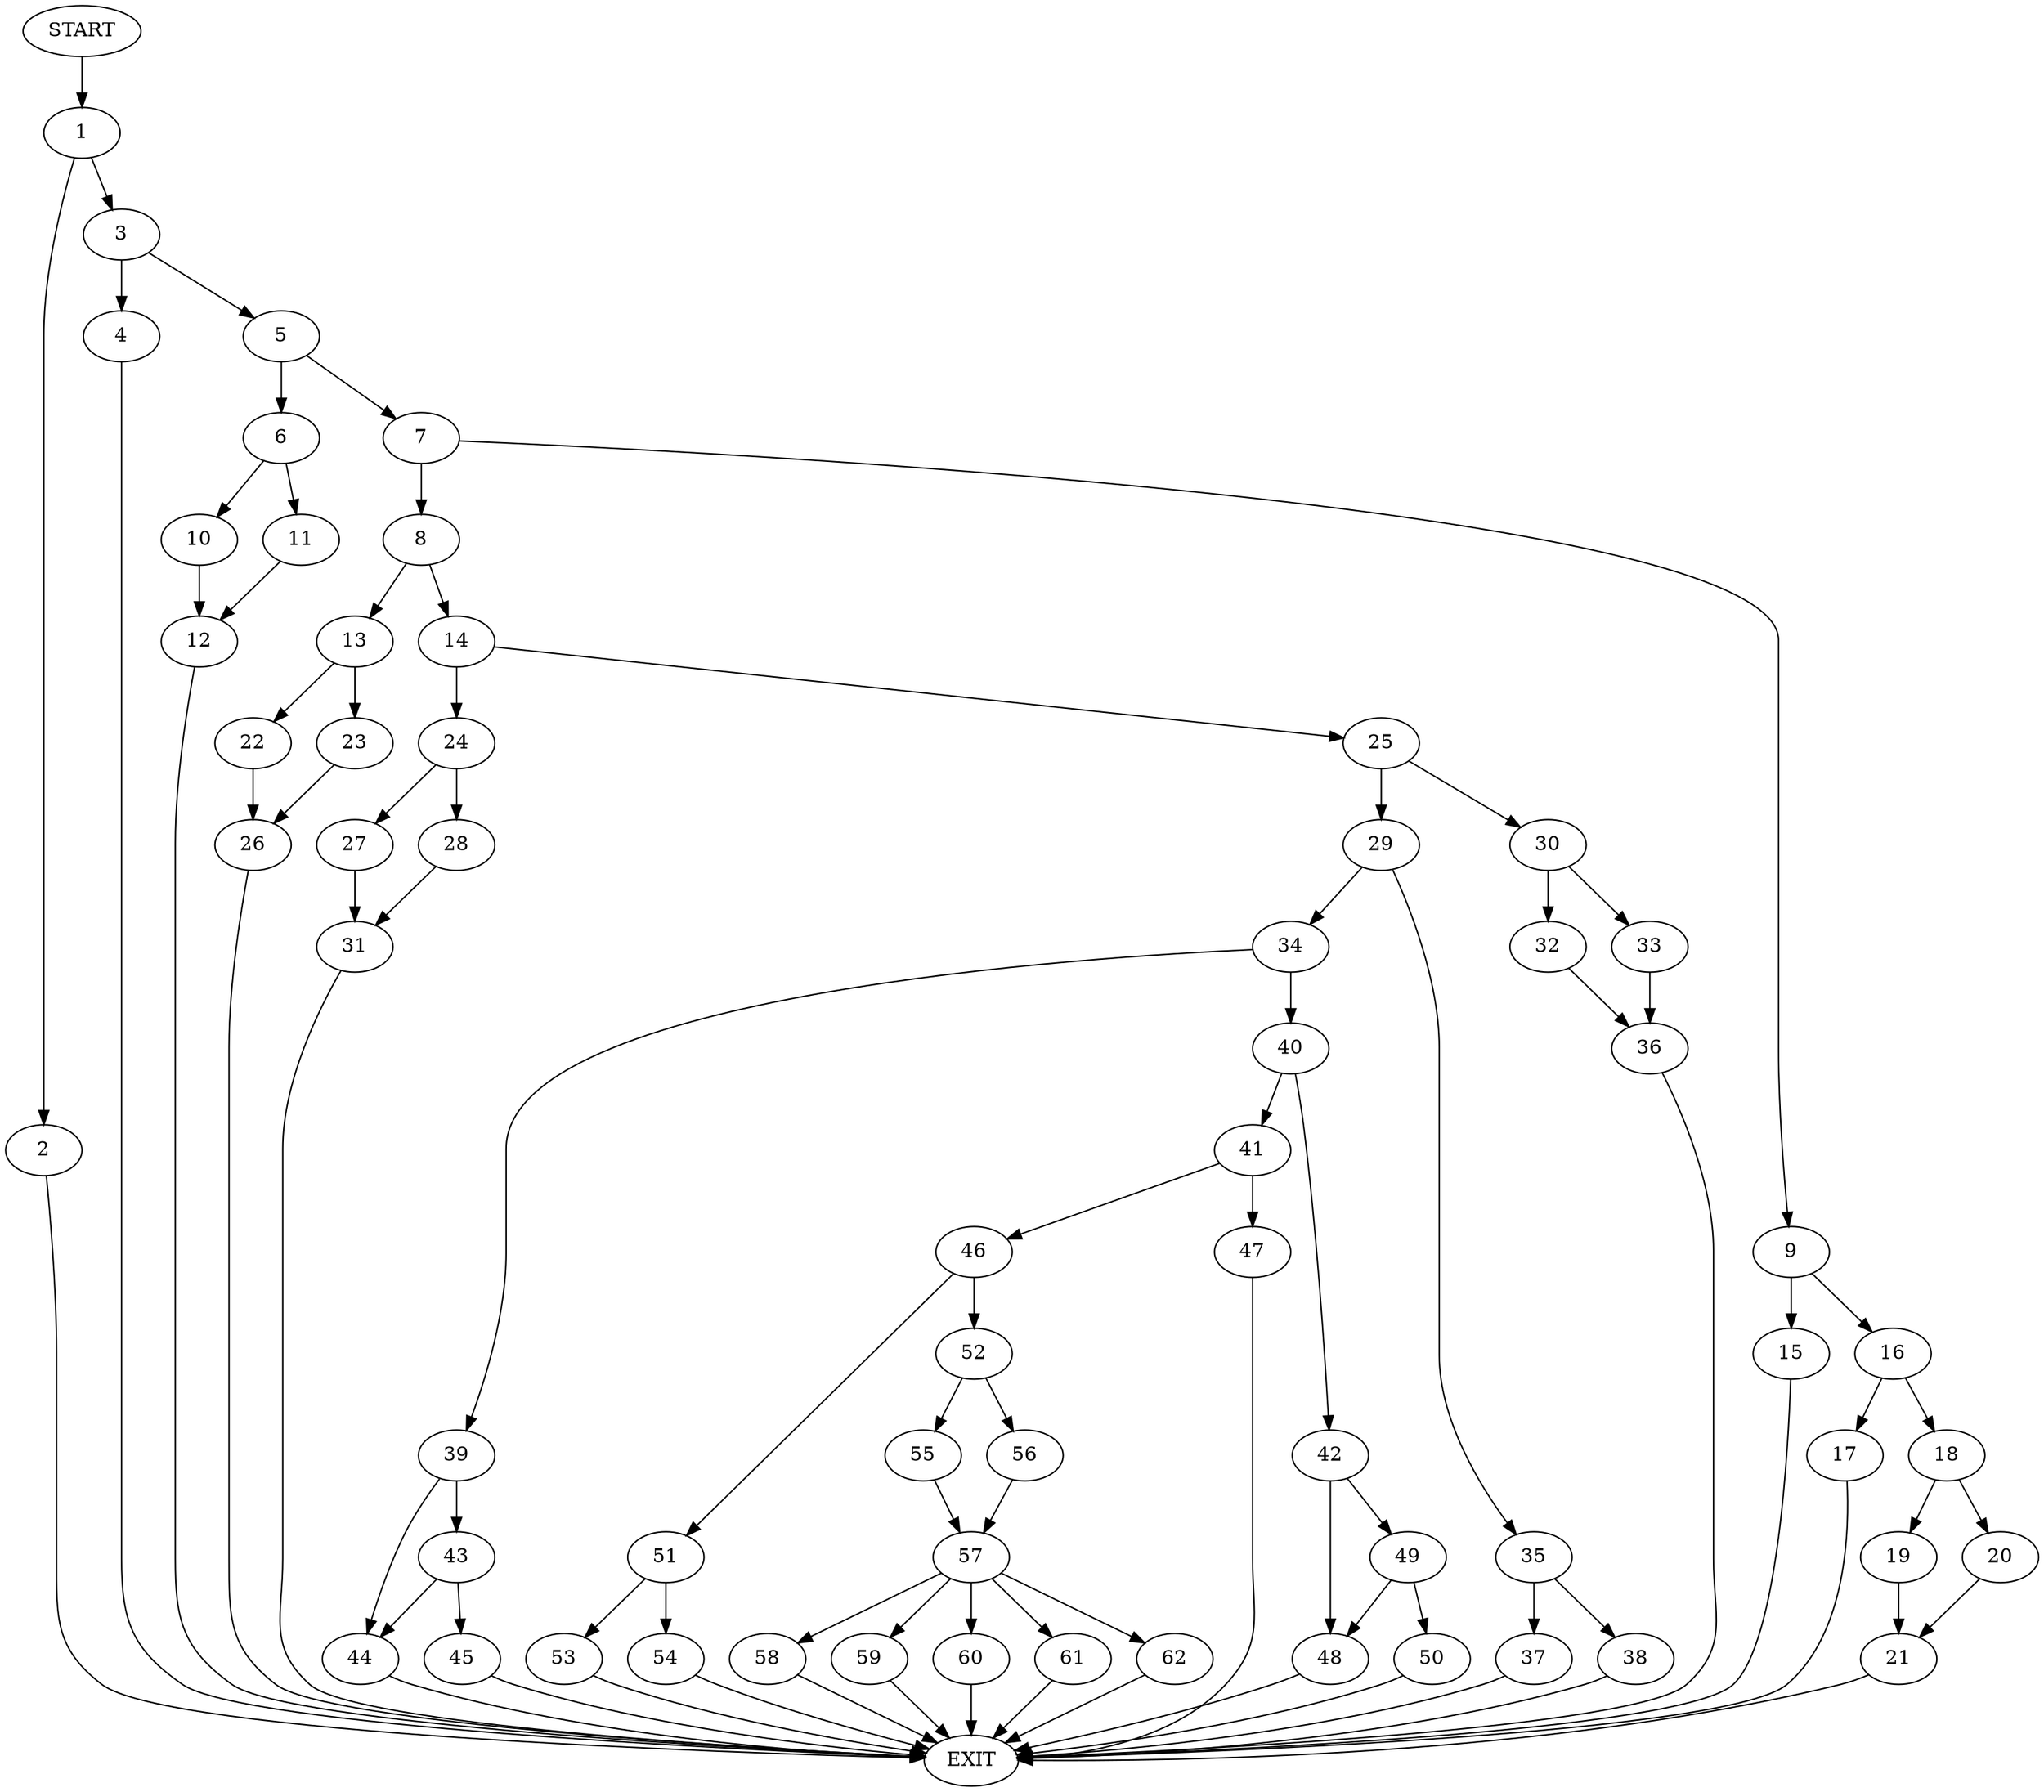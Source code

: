 digraph {
0 [label="START"]
63 [label="EXIT"]
0 -> 1
1 -> 2
1 -> 3
2 -> 63
3 -> 4
3 -> 5
5 -> 6
5 -> 7
4 -> 63
7 -> 8
7 -> 9
6 -> 10
6 -> 11
10 -> 12
11 -> 12
12 -> 63
8 -> 13
8 -> 14
9 -> 15
9 -> 16
16 -> 17
16 -> 18
15 -> 63
17 -> 63
18 -> 19
18 -> 20
20 -> 21
19 -> 21
21 -> 63
13 -> 22
13 -> 23
14 -> 24
14 -> 25
22 -> 26
23 -> 26
26 -> 63
24 -> 27
24 -> 28
25 -> 29
25 -> 30
27 -> 31
28 -> 31
31 -> 63
30 -> 32
30 -> 33
29 -> 34
29 -> 35
32 -> 36
33 -> 36
36 -> 63
35 -> 37
35 -> 38
34 -> 39
34 -> 40
37 -> 63
38 -> 63
40 -> 41
40 -> 42
39 -> 43
39 -> 44
43 -> 44
43 -> 45
44 -> 63
45 -> 63
41 -> 46
41 -> 47
42 -> 48
42 -> 49
49 -> 50
49 -> 48
48 -> 63
50 -> 63
46 -> 51
46 -> 52
47 -> 63
51 -> 53
51 -> 54
52 -> 55
52 -> 56
55 -> 57
56 -> 57
57 -> 58
57 -> 59
57 -> 60
57 -> 61
57 -> 62
58 -> 63
62 -> 63
60 -> 63
61 -> 63
59 -> 63
53 -> 63
54 -> 63
}
